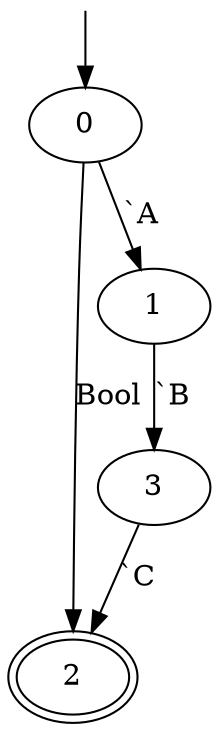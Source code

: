 digraph automaton
{
  __INVISIBLE_NODE_0__ [label= "", shape=none,height=.0,width=.0] ;
  __INVISIBLE_NODE_0__ -> 0 ;
  2 [peripheries=2] ;
  0 -> 1 [label="`A"] ;
  0 -> 2 [label="Bool"] ;
  1 -> 3 [label="`B"] ;
  3 -> 2 [label="`C"] ;
}